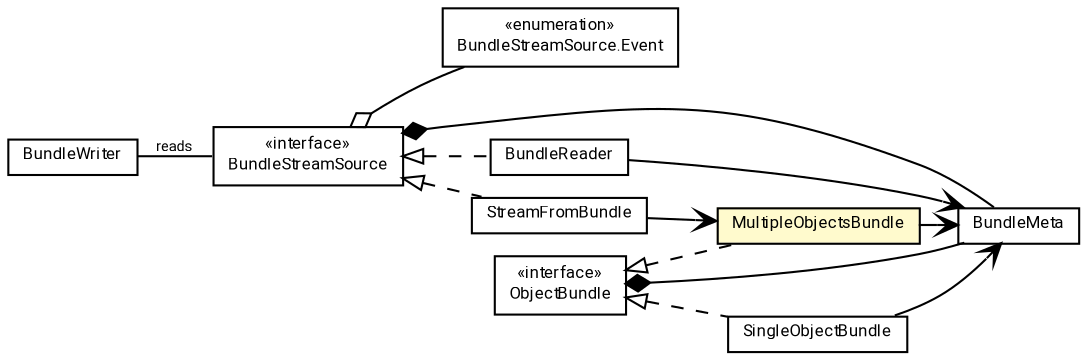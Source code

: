 #!/usr/local/bin/dot
#
# Class diagram 
# Generated by UMLGraph version R5_7_2-60-g0e99a6 (http://www.spinellis.gr/umlgraph/)
#

digraph G {
	graph [fontnames="svg"]
	edge [fontname="Roboto",fontsize=7,labelfontname="Roboto",labelfontsize=7,color="black"];
	node [fontname="Roboto",fontcolor="black",fontsize=8,shape=plaintext,margin=0,width=0,height=0];
	nodesep=0.15;
	ranksep=0.25;
	rankdir=LR;
	// de.lmu.ifi.dbs.elki.datasource.bundle.BundleWriter
	c394402 [label=<<table title="de.lmu.ifi.dbs.elki.datasource.bundle.BundleWriter" border="0" cellborder="1" cellspacing="0" cellpadding="2" href="BundleWriter.html" target="_parent">
		<tr><td><table border="0" cellspacing="0" cellpadding="1">
		<tr><td align="center" balign="center"> <font face="Roboto">BundleWriter</font> </td></tr>
		</table></td></tr>
		</table>>, URL="BundleWriter.html"];
	// de.lmu.ifi.dbs.elki.datasource.bundle.BundleStreamSource
	c394403 [label=<<table title="de.lmu.ifi.dbs.elki.datasource.bundle.BundleStreamSource" border="0" cellborder="1" cellspacing="0" cellpadding="2" href="BundleStreamSource.html" target="_parent">
		<tr><td><table border="0" cellspacing="0" cellpadding="1">
		<tr><td align="center" balign="center"> &#171;interface&#187; </td></tr>
		<tr><td align="center" balign="center"> <font face="Roboto">BundleStreamSource</font> </td></tr>
		</table></td></tr>
		</table>>, URL="BundleStreamSource.html"];
	// de.lmu.ifi.dbs.elki.datasource.bundle.BundleStreamSource.Event
	c394404 [label=<<table title="de.lmu.ifi.dbs.elki.datasource.bundle.BundleStreamSource.Event" border="0" cellborder="1" cellspacing="0" cellpadding="2" href="BundleStreamSource.Event.html" target="_parent">
		<tr><td><table border="0" cellspacing="0" cellpadding="1">
		<tr><td align="center" balign="center"> &#171;enumeration&#187; </td></tr>
		<tr><td align="center" balign="center"> <font face="Roboto">BundleStreamSource.Event</font> </td></tr>
		</table></td></tr>
		</table>>, URL="BundleStreamSource.Event.html"];
	// de.lmu.ifi.dbs.elki.datasource.bundle.BundleMeta
	c394405 [label=<<table title="de.lmu.ifi.dbs.elki.datasource.bundle.BundleMeta" border="0" cellborder="1" cellspacing="0" cellpadding="2" href="BundleMeta.html" target="_parent">
		<tr><td><table border="0" cellspacing="0" cellpadding="1">
		<tr><td align="center" balign="center"> <font face="Roboto">BundleMeta</font> </td></tr>
		</table></td></tr>
		</table>>, URL="BundleMeta.html"];
	// de.lmu.ifi.dbs.elki.datasource.bundle.MultipleObjectsBundle
	c394406 [label=<<table title="de.lmu.ifi.dbs.elki.datasource.bundle.MultipleObjectsBundle" border="0" cellborder="1" cellspacing="0" cellpadding="2" bgcolor="LemonChiffon" href="MultipleObjectsBundle.html" target="_parent">
		<tr><td><table border="0" cellspacing="0" cellpadding="1">
		<tr><td align="center" balign="center"> <font face="Roboto">MultipleObjectsBundle</font> </td></tr>
		</table></td></tr>
		</table>>, URL="MultipleObjectsBundle.html"];
	// de.lmu.ifi.dbs.elki.datasource.bundle.StreamFromBundle
	c394407 [label=<<table title="de.lmu.ifi.dbs.elki.datasource.bundle.StreamFromBundle" border="0" cellborder="1" cellspacing="0" cellpadding="2" href="StreamFromBundle.html" target="_parent">
		<tr><td><table border="0" cellspacing="0" cellpadding="1">
		<tr><td align="center" balign="center"> <font face="Roboto">StreamFromBundle</font> </td></tr>
		</table></td></tr>
		</table>>, URL="StreamFromBundle.html"];
	// de.lmu.ifi.dbs.elki.datasource.bundle.BundleReader
	c394408 [label=<<table title="de.lmu.ifi.dbs.elki.datasource.bundle.BundleReader" border="0" cellborder="1" cellspacing="0" cellpadding="2" href="BundleReader.html" target="_parent">
		<tr><td><table border="0" cellspacing="0" cellpadding="1">
		<tr><td align="center" balign="center"> <font face="Roboto">BundleReader</font> </td></tr>
		</table></td></tr>
		</table>>, URL="BundleReader.html"];
	// de.lmu.ifi.dbs.elki.datasource.bundle.ObjectBundle
	c394409 [label=<<table title="de.lmu.ifi.dbs.elki.datasource.bundle.ObjectBundle" border="0" cellborder="1" cellspacing="0" cellpadding="2" href="ObjectBundle.html" target="_parent">
		<tr><td><table border="0" cellspacing="0" cellpadding="1">
		<tr><td align="center" balign="center"> &#171;interface&#187; </td></tr>
		<tr><td align="center" balign="center"> <font face="Roboto">ObjectBundle</font> </td></tr>
		</table></td></tr>
		</table>>, URL="ObjectBundle.html"];
	// de.lmu.ifi.dbs.elki.datasource.bundle.SingleObjectBundle
	c394410 [label=<<table title="de.lmu.ifi.dbs.elki.datasource.bundle.SingleObjectBundle" border="0" cellborder="1" cellspacing="0" cellpadding="2" href="SingleObjectBundle.html" target="_parent">
		<tr><td><table border="0" cellspacing="0" cellpadding="1">
		<tr><td align="center" balign="center"> <font face="Roboto">SingleObjectBundle</font> </td></tr>
		</table></td></tr>
		</table>>, URL="SingleObjectBundle.html"];
	// de.lmu.ifi.dbs.elki.datasource.bundle.BundleWriter assoc de.lmu.ifi.dbs.elki.datasource.bundle.BundleStreamSource
	c394402 -> c394403 [arrowhead=none,weight=2,label="reads"];
	// de.lmu.ifi.dbs.elki.datasource.bundle.BundleStreamSource composed de.lmu.ifi.dbs.elki.datasource.bundle.BundleMeta
	c394403 -> c394405 [arrowhead=none,arrowtail=diamond,dir=back,weight=6];
	// de.lmu.ifi.dbs.elki.datasource.bundle.BundleStreamSource has de.lmu.ifi.dbs.elki.datasource.bundle.BundleStreamSource.Event
	c394403 -> c394404 [arrowhead=none,arrowtail=ediamond,dir=back,weight=4];
	// de.lmu.ifi.dbs.elki.datasource.bundle.MultipleObjectsBundle implements de.lmu.ifi.dbs.elki.datasource.bundle.ObjectBundle
	c394409 -> c394406 [arrowtail=empty,style=dashed,dir=back,weight=9];
	// de.lmu.ifi.dbs.elki.datasource.bundle.StreamFromBundle implements de.lmu.ifi.dbs.elki.datasource.bundle.BundleStreamSource
	c394403 -> c394407 [arrowtail=empty,style=dashed,dir=back,weight=9];
	// de.lmu.ifi.dbs.elki.datasource.bundle.BundleReader implements de.lmu.ifi.dbs.elki.datasource.bundle.BundleStreamSource
	c394403 -> c394408 [arrowtail=empty,style=dashed,dir=back,weight=9];
	// de.lmu.ifi.dbs.elki.datasource.bundle.ObjectBundle composed de.lmu.ifi.dbs.elki.datasource.bundle.BundleMeta
	c394409 -> c394405 [arrowhead=none,arrowtail=diamond,dir=back,weight=6];
	// de.lmu.ifi.dbs.elki.datasource.bundle.SingleObjectBundle implements de.lmu.ifi.dbs.elki.datasource.bundle.ObjectBundle
	c394409 -> c394410 [arrowtail=empty,style=dashed,dir=back,weight=9];
	// de.lmu.ifi.dbs.elki.datasource.bundle.MultipleObjectsBundle navassoc de.lmu.ifi.dbs.elki.datasource.bundle.BundleMeta
	c394406 -> c394405 [arrowhead=open,weight=1];
	// de.lmu.ifi.dbs.elki.datasource.bundle.StreamFromBundle navassoc de.lmu.ifi.dbs.elki.datasource.bundle.MultipleObjectsBundle
	c394407 -> c394406 [arrowhead=open,weight=1];
	// de.lmu.ifi.dbs.elki.datasource.bundle.BundleReader navassoc de.lmu.ifi.dbs.elki.datasource.bundle.BundleMeta
	c394408 -> c394405 [arrowhead=open,weight=1];
	// de.lmu.ifi.dbs.elki.datasource.bundle.SingleObjectBundle navassoc de.lmu.ifi.dbs.elki.datasource.bundle.BundleMeta
	c394410 -> c394405 [arrowhead=open,weight=1];
}

